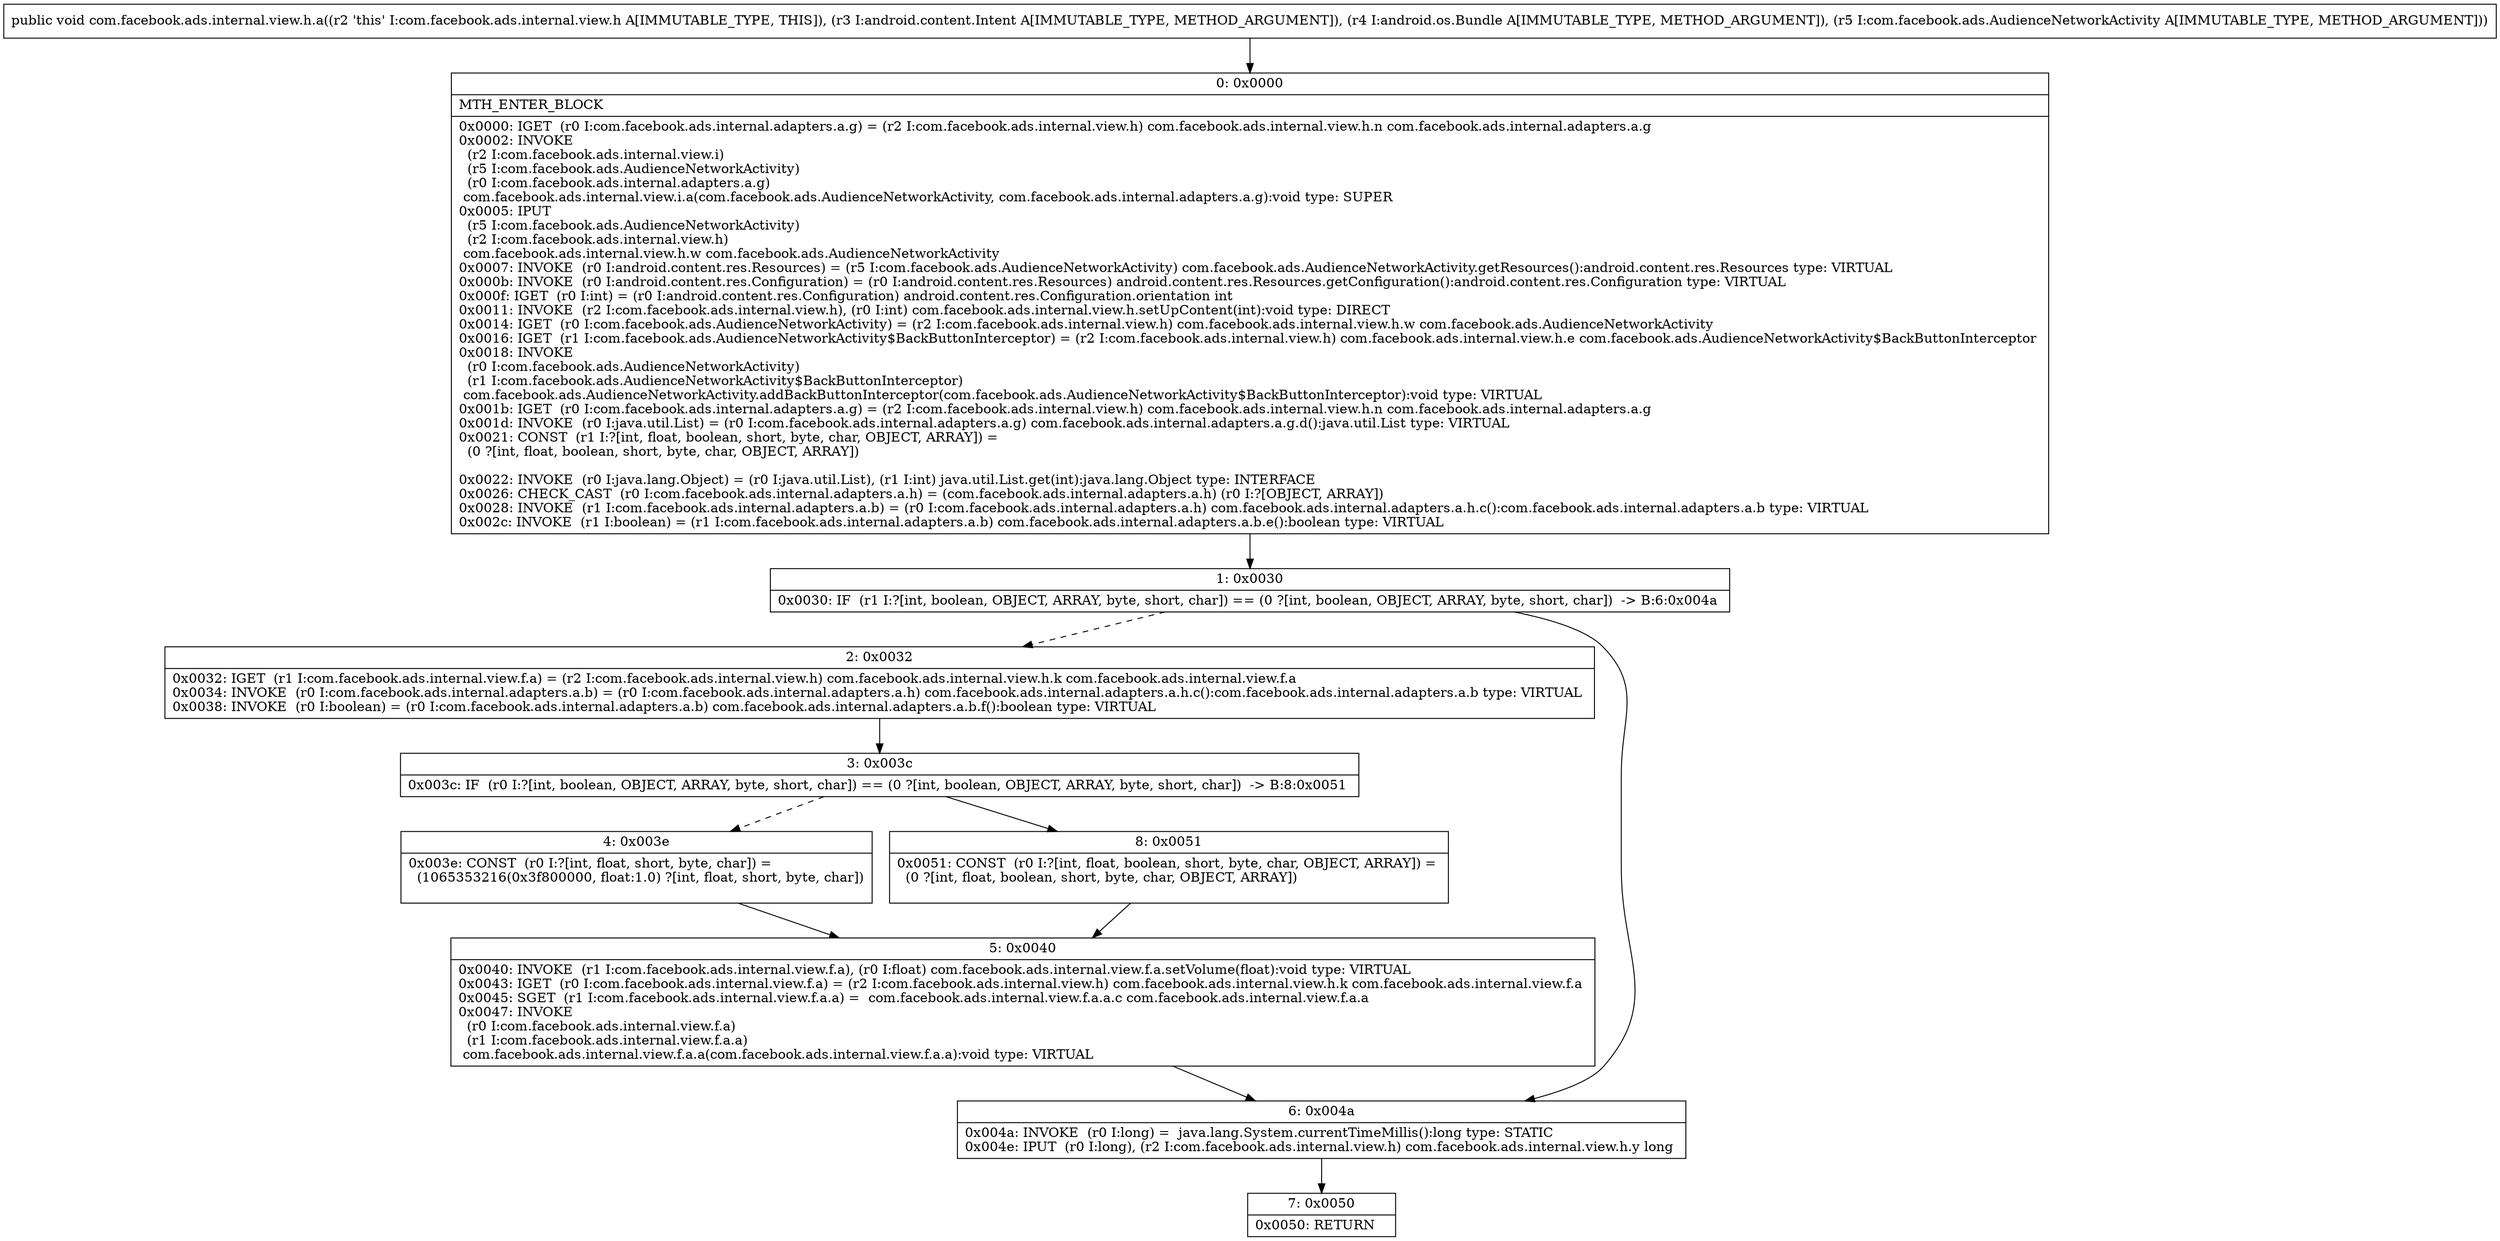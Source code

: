 digraph "CFG forcom.facebook.ads.internal.view.h.a(Landroid\/content\/Intent;Landroid\/os\/Bundle;Lcom\/facebook\/ads\/AudienceNetworkActivity;)V" {
Node_0 [shape=record,label="{0\:\ 0x0000|MTH_ENTER_BLOCK\l|0x0000: IGET  (r0 I:com.facebook.ads.internal.adapters.a.g) = (r2 I:com.facebook.ads.internal.view.h) com.facebook.ads.internal.view.h.n com.facebook.ads.internal.adapters.a.g \l0x0002: INVOKE  \l  (r2 I:com.facebook.ads.internal.view.i)\l  (r5 I:com.facebook.ads.AudienceNetworkActivity)\l  (r0 I:com.facebook.ads.internal.adapters.a.g)\l com.facebook.ads.internal.view.i.a(com.facebook.ads.AudienceNetworkActivity, com.facebook.ads.internal.adapters.a.g):void type: SUPER \l0x0005: IPUT  \l  (r5 I:com.facebook.ads.AudienceNetworkActivity)\l  (r2 I:com.facebook.ads.internal.view.h)\l com.facebook.ads.internal.view.h.w com.facebook.ads.AudienceNetworkActivity \l0x0007: INVOKE  (r0 I:android.content.res.Resources) = (r5 I:com.facebook.ads.AudienceNetworkActivity) com.facebook.ads.AudienceNetworkActivity.getResources():android.content.res.Resources type: VIRTUAL \l0x000b: INVOKE  (r0 I:android.content.res.Configuration) = (r0 I:android.content.res.Resources) android.content.res.Resources.getConfiguration():android.content.res.Configuration type: VIRTUAL \l0x000f: IGET  (r0 I:int) = (r0 I:android.content.res.Configuration) android.content.res.Configuration.orientation int \l0x0011: INVOKE  (r2 I:com.facebook.ads.internal.view.h), (r0 I:int) com.facebook.ads.internal.view.h.setUpContent(int):void type: DIRECT \l0x0014: IGET  (r0 I:com.facebook.ads.AudienceNetworkActivity) = (r2 I:com.facebook.ads.internal.view.h) com.facebook.ads.internal.view.h.w com.facebook.ads.AudienceNetworkActivity \l0x0016: IGET  (r1 I:com.facebook.ads.AudienceNetworkActivity$BackButtonInterceptor) = (r2 I:com.facebook.ads.internal.view.h) com.facebook.ads.internal.view.h.e com.facebook.ads.AudienceNetworkActivity$BackButtonInterceptor \l0x0018: INVOKE  \l  (r0 I:com.facebook.ads.AudienceNetworkActivity)\l  (r1 I:com.facebook.ads.AudienceNetworkActivity$BackButtonInterceptor)\l com.facebook.ads.AudienceNetworkActivity.addBackButtonInterceptor(com.facebook.ads.AudienceNetworkActivity$BackButtonInterceptor):void type: VIRTUAL \l0x001b: IGET  (r0 I:com.facebook.ads.internal.adapters.a.g) = (r2 I:com.facebook.ads.internal.view.h) com.facebook.ads.internal.view.h.n com.facebook.ads.internal.adapters.a.g \l0x001d: INVOKE  (r0 I:java.util.List) = (r0 I:com.facebook.ads.internal.adapters.a.g) com.facebook.ads.internal.adapters.a.g.d():java.util.List type: VIRTUAL \l0x0021: CONST  (r1 I:?[int, float, boolean, short, byte, char, OBJECT, ARRAY]) = \l  (0 ?[int, float, boolean, short, byte, char, OBJECT, ARRAY])\l \l0x0022: INVOKE  (r0 I:java.lang.Object) = (r0 I:java.util.List), (r1 I:int) java.util.List.get(int):java.lang.Object type: INTERFACE \l0x0026: CHECK_CAST  (r0 I:com.facebook.ads.internal.adapters.a.h) = (com.facebook.ads.internal.adapters.a.h) (r0 I:?[OBJECT, ARRAY]) \l0x0028: INVOKE  (r1 I:com.facebook.ads.internal.adapters.a.b) = (r0 I:com.facebook.ads.internal.adapters.a.h) com.facebook.ads.internal.adapters.a.h.c():com.facebook.ads.internal.adapters.a.b type: VIRTUAL \l0x002c: INVOKE  (r1 I:boolean) = (r1 I:com.facebook.ads.internal.adapters.a.b) com.facebook.ads.internal.adapters.a.b.e():boolean type: VIRTUAL \l}"];
Node_1 [shape=record,label="{1\:\ 0x0030|0x0030: IF  (r1 I:?[int, boolean, OBJECT, ARRAY, byte, short, char]) == (0 ?[int, boolean, OBJECT, ARRAY, byte, short, char])  \-\> B:6:0x004a \l}"];
Node_2 [shape=record,label="{2\:\ 0x0032|0x0032: IGET  (r1 I:com.facebook.ads.internal.view.f.a) = (r2 I:com.facebook.ads.internal.view.h) com.facebook.ads.internal.view.h.k com.facebook.ads.internal.view.f.a \l0x0034: INVOKE  (r0 I:com.facebook.ads.internal.adapters.a.b) = (r0 I:com.facebook.ads.internal.adapters.a.h) com.facebook.ads.internal.adapters.a.h.c():com.facebook.ads.internal.adapters.a.b type: VIRTUAL \l0x0038: INVOKE  (r0 I:boolean) = (r0 I:com.facebook.ads.internal.adapters.a.b) com.facebook.ads.internal.adapters.a.b.f():boolean type: VIRTUAL \l}"];
Node_3 [shape=record,label="{3\:\ 0x003c|0x003c: IF  (r0 I:?[int, boolean, OBJECT, ARRAY, byte, short, char]) == (0 ?[int, boolean, OBJECT, ARRAY, byte, short, char])  \-\> B:8:0x0051 \l}"];
Node_4 [shape=record,label="{4\:\ 0x003e|0x003e: CONST  (r0 I:?[int, float, short, byte, char]) = \l  (1065353216(0x3f800000, float:1.0) ?[int, float, short, byte, char])\l \l}"];
Node_5 [shape=record,label="{5\:\ 0x0040|0x0040: INVOKE  (r1 I:com.facebook.ads.internal.view.f.a), (r0 I:float) com.facebook.ads.internal.view.f.a.setVolume(float):void type: VIRTUAL \l0x0043: IGET  (r0 I:com.facebook.ads.internal.view.f.a) = (r2 I:com.facebook.ads.internal.view.h) com.facebook.ads.internal.view.h.k com.facebook.ads.internal.view.f.a \l0x0045: SGET  (r1 I:com.facebook.ads.internal.view.f.a.a) =  com.facebook.ads.internal.view.f.a.a.c com.facebook.ads.internal.view.f.a.a \l0x0047: INVOKE  \l  (r0 I:com.facebook.ads.internal.view.f.a)\l  (r1 I:com.facebook.ads.internal.view.f.a.a)\l com.facebook.ads.internal.view.f.a.a(com.facebook.ads.internal.view.f.a.a):void type: VIRTUAL \l}"];
Node_6 [shape=record,label="{6\:\ 0x004a|0x004a: INVOKE  (r0 I:long) =  java.lang.System.currentTimeMillis():long type: STATIC \l0x004e: IPUT  (r0 I:long), (r2 I:com.facebook.ads.internal.view.h) com.facebook.ads.internal.view.h.y long \l}"];
Node_7 [shape=record,label="{7\:\ 0x0050|0x0050: RETURN   \l}"];
Node_8 [shape=record,label="{8\:\ 0x0051|0x0051: CONST  (r0 I:?[int, float, boolean, short, byte, char, OBJECT, ARRAY]) = \l  (0 ?[int, float, boolean, short, byte, char, OBJECT, ARRAY])\l \l}"];
MethodNode[shape=record,label="{public void com.facebook.ads.internal.view.h.a((r2 'this' I:com.facebook.ads.internal.view.h A[IMMUTABLE_TYPE, THIS]), (r3 I:android.content.Intent A[IMMUTABLE_TYPE, METHOD_ARGUMENT]), (r4 I:android.os.Bundle A[IMMUTABLE_TYPE, METHOD_ARGUMENT]), (r5 I:com.facebook.ads.AudienceNetworkActivity A[IMMUTABLE_TYPE, METHOD_ARGUMENT])) }"];
MethodNode -> Node_0;
Node_0 -> Node_1;
Node_1 -> Node_2[style=dashed];
Node_1 -> Node_6;
Node_2 -> Node_3;
Node_3 -> Node_4[style=dashed];
Node_3 -> Node_8;
Node_4 -> Node_5;
Node_5 -> Node_6;
Node_6 -> Node_7;
Node_8 -> Node_5;
}

